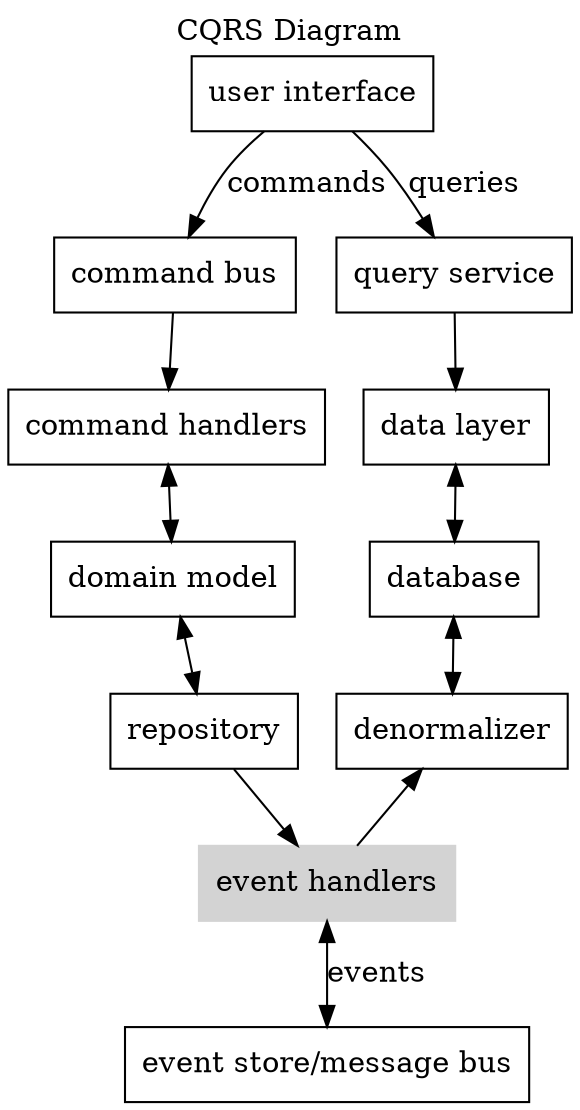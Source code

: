 digraph G {
  labelloc="t"
  label="CQRS Diagram"
  node[shape = box]
  ui[label = "user interface"]
  eh[label = "event handlers", style="filled", color="lightgrey"]
  es[label = "event store/message bus"] 
  
  {
    rank = "same"
    cb[label = "command bus"]
    qs[label = "query service"]
  }

  {
    rank = "same"
    ch[label = "command handlers"]
    dl[label = "data layer"]
  }

  {
    rank = "same"
    db[label = "database"]
    dm[label = "domain model"]
  } 

  {
    rank = "same"
    repo[label = "repository"]
    den[label = "denormalizer"]
  }

  ui -> cb[label = "commands"]
  ui -> qs[label = "queries"]

  cb -> ch
  ch -> dm[dir = "both"]
  dm -> repo[dir = "both"]
  repo -> eh
  eh -> es[label = "events", dir = "both"]
  eh -> den
  db -> den[dir = "both"]
  db -> dl[dir = "both"]
  qs -> dl
}
